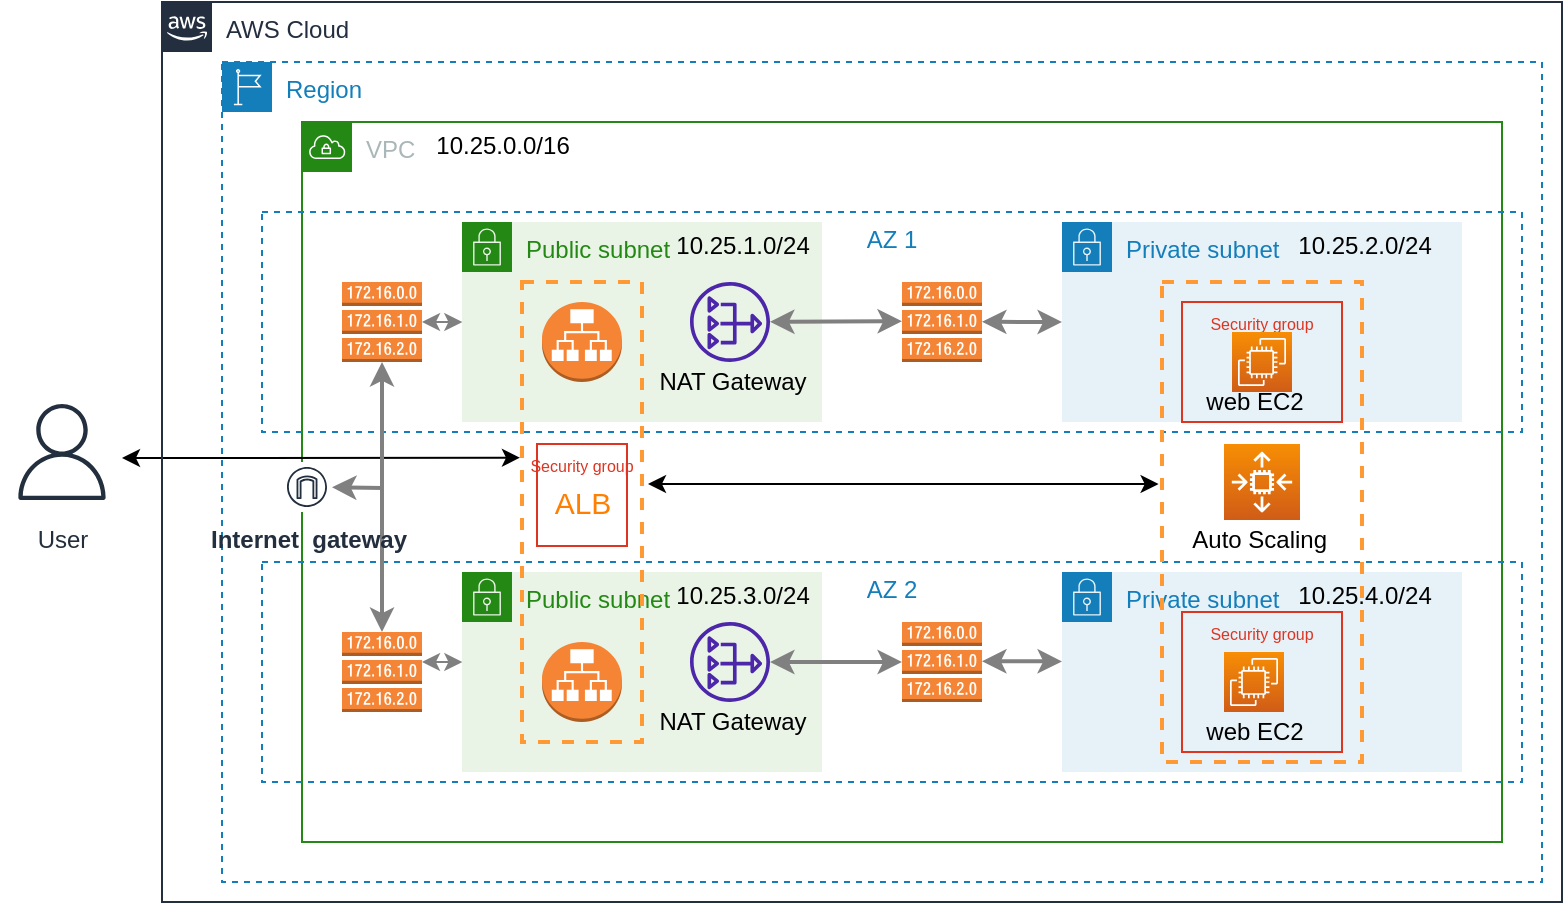 <mxfile version="17.5.0" type="github">
  <diagram id="Ht1M8jgEwFfnCIfOTk4-" name="Page-1">
    <mxGraphModel dx="998" dy="592" grid="1" gridSize="10" guides="1" tooltips="1" connect="1" arrows="1" fold="1" page="1" pageScale="1" pageWidth="827" pageHeight="1169" math="0" shadow="0">
      <root>
        <mxCell id="0" />
        <mxCell id="1" parent="0" />
        <mxCell id="lyNqc7KsThxSfF1TQBSU-2" value="Region" style="points=[[0,0],[0.25,0],[0.5,0],[0.75,0],[1,0],[1,0.25],[1,0.5],[1,0.75],[1,1],[0.75,1],[0.5,1],[0.25,1],[0,1],[0,0.75],[0,0.5],[0,0.25]];outlineConnect=0;gradientColor=none;html=1;whiteSpace=wrap;fontSize=12;fontStyle=0;container=1;pointerEvents=0;collapsible=0;recursiveResize=0;shape=mxgraph.aws4.group;grIcon=mxgraph.aws4.group_region;strokeColor=#147EBA;fillColor=none;verticalAlign=top;align=left;spacingLeft=30;fontColor=#147EBA;dashed=1;" vertex="1" parent="1">
          <mxGeometry x="140" y="100" width="660" height="410" as="geometry" />
        </mxCell>
        <mxCell id="lyNqc7KsThxSfF1TQBSU-6" value="Public subnet" style="points=[[0,0],[0.25,0],[0.5,0],[0.75,0],[1,0],[1,0.25],[1,0.5],[1,0.75],[1,1],[0.75,1],[0.5,1],[0.25,1],[0,1],[0,0.75],[0,0.5],[0,0.25]];outlineConnect=0;gradientColor=none;html=1;whiteSpace=wrap;fontSize=12;fontStyle=0;container=1;pointerEvents=0;collapsible=0;recursiveResize=0;shape=mxgraph.aws4.group;grIcon=mxgraph.aws4.group_security_group;grStroke=0;strokeColor=#248814;fillColor=#E9F3E6;verticalAlign=top;align=left;spacingLeft=30;fontColor=#248814;dashed=0;" vertex="1" parent="lyNqc7KsThxSfF1TQBSU-2">
          <mxGeometry x="120" y="80" width="180" height="100" as="geometry" />
        </mxCell>
        <mxCell id="lyNqc7KsThxSfF1TQBSU-27" value="" style="sketch=0;outlineConnect=0;fontColor=#232F3E;gradientColor=none;fillColor=#4D27AA;strokeColor=none;dashed=0;verticalLabelPosition=bottom;verticalAlign=top;align=center;html=1;fontSize=12;fontStyle=0;aspect=fixed;pointerEvents=1;shape=mxgraph.aws4.nat_gateway;" vertex="1" parent="lyNqc7KsThxSfF1TQBSU-6">
          <mxGeometry x="114" y="30" width="40" height="40" as="geometry" />
        </mxCell>
        <mxCell id="lyNqc7KsThxSfF1TQBSU-28" value="NAT Gateway" style="text;html=1;resizable=0;autosize=1;align=center;verticalAlign=middle;points=[];fillColor=none;strokeColor=none;rounded=0;" vertex="1" parent="lyNqc7KsThxSfF1TQBSU-6">
          <mxGeometry x="90" y="70" width="90" height="20" as="geometry" />
        </mxCell>
        <mxCell id="lyNqc7KsThxSfF1TQBSU-22" value="" style="outlineConnect=0;dashed=0;verticalLabelPosition=bottom;verticalAlign=top;align=center;html=1;shape=mxgraph.aws3.route_table;fillColor=#F58536;gradientColor=none;" vertex="1" parent="lyNqc7KsThxSfF1TQBSU-2">
          <mxGeometry x="340" y="280" width="40" height="40" as="geometry" />
        </mxCell>
        <mxCell id="lyNqc7KsThxSfF1TQBSU-21" value="" style="outlineConnect=0;dashed=0;verticalLabelPosition=bottom;verticalAlign=top;align=center;html=1;shape=mxgraph.aws3.route_table;fillColor=#F58536;gradientColor=none;" vertex="1" parent="lyNqc7KsThxSfF1TQBSU-2">
          <mxGeometry x="340" y="110" width="40" height="40" as="geometry" />
        </mxCell>
        <mxCell id="lyNqc7KsThxSfF1TQBSU-5" value="VPC" style="points=[[0,0],[0.25,0],[0.5,0],[0.75,0],[1,0],[1,0.25],[1,0.5],[1,0.75],[1,1],[0.75,1],[0.5,1],[0.25,1],[0,1],[0,0.75],[0,0.5],[0,0.25]];outlineConnect=0;gradientColor=none;html=1;whiteSpace=wrap;fontSize=12;fontStyle=0;container=1;pointerEvents=0;collapsible=0;recursiveResize=0;shape=mxgraph.aws4.group;grIcon=mxgraph.aws4.group_vpc;strokeColor=#248814;fillColor=none;verticalAlign=top;align=left;spacingLeft=30;fontColor=#AAB7B8;dashed=0;" vertex="1" parent="1">
          <mxGeometry x="180" y="130" width="600" height="360" as="geometry" />
        </mxCell>
        <mxCell id="lyNqc7KsThxSfF1TQBSU-3" value="AZ 1" style="fillColor=none;strokeColor=#147EBA;dashed=1;verticalAlign=top;fontStyle=0;fontColor=#147EBA;" vertex="1" parent="lyNqc7KsThxSfF1TQBSU-5">
          <mxGeometry x="-20" y="45" width="630" height="110" as="geometry" />
        </mxCell>
        <mxCell id="lyNqc7KsThxSfF1TQBSU-4" value="AZ 2" style="fillColor=none;strokeColor=#147EBA;dashed=1;verticalAlign=top;fontStyle=0;fontColor=#147EBA;" vertex="1" parent="lyNqc7KsThxSfF1TQBSU-5">
          <mxGeometry x="-20" y="220" width="630" height="110" as="geometry" />
        </mxCell>
        <mxCell id="lyNqc7KsThxSfF1TQBSU-7" value="Public subnet" style="points=[[0,0],[0.25,0],[0.5,0],[0.75,0],[1,0],[1,0.25],[1,0.5],[1,0.75],[1,1],[0.75,1],[0.5,1],[0.25,1],[0,1],[0,0.75],[0,0.5],[0,0.25]];outlineConnect=0;gradientColor=none;html=1;whiteSpace=wrap;fontSize=12;fontStyle=0;container=1;pointerEvents=0;collapsible=0;recursiveResize=0;shape=mxgraph.aws4.group;grIcon=mxgraph.aws4.group_security_group;grStroke=0;strokeColor=#248814;fillColor=#E9F3E6;verticalAlign=top;align=left;spacingLeft=30;fontColor=#248814;dashed=0;" vertex="1" parent="lyNqc7KsThxSfF1TQBSU-5">
          <mxGeometry x="80" y="225" width="180" height="100" as="geometry" />
        </mxCell>
        <mxCell id="lyNqc7KsThxSfF1TQBSU-9" value="Private subnet" style="points=[[0,0],[0.25,0],[0.5,0],[0.75,0],[1,0],[1,0.25],[1,0.5],[1,0.75],[1,1],[0.75,1],[0.5,1],[0.25,1],[0,1],[0,0.75],[0,0.5],[0,0.25]];outlineConnect=0;gradientColor=none;html=1;whiteSpace=wrap;fontSize=12;fontStyle=0;container=1;pointerEvents=0;collapsible=0;recursiveResize=0;shape=mxgraph.aws4.group;grIcon=mxgraph.aws4.group_security_group;grStroke=0;strokeColor=#147EBA;fillColor=#E6F2F8;verticalAlign=top;align=left;spacingLeft=30;fontColor=#147EBA;dashed=0;" vertex="1" parent="lyNqc7KsThxSfF1TQBSU-5">
          <mxGeometry x="380" y="225" width="200" height="100" as="geometry" />
        </mxCell>
        <mxCell id="lyNqc7KsThxSfF1TQBSU-10" value="Private subnet" style="points=[[0,0],[0.25,0],[0.5,0],[0.75,0],[1,0],[1,0.25],[1,0.5],[1,0.75],[1,1],[0.75,1],[0.5,1],[0.25,1],[0,1],[0,0.75],[0,0.5],[0,0.25]];outlineConnect=0;gradientColor=none;html=1;whiteSpace=wrap;fontSize=12;fontStyle=0;container=1;pointerEvents=0;collapsible=0;recursiveResize=0;shape=mxgraph.aws4.group;grIcon=mxgraph.aws4.group_security_group;grStroke=0;strokeColor=#147EBA;fillColor=#E6F2F8;verticalAlign=top;align=left;spacingLeft=30;fontColor=#147EBA;dashed=0;" vertex="1" parent="lyNqc7KsThxSfF1TQBSU-5">
          <mxGeometry x="380" y="50" width="200" height="100" as="geometry" />
        </mxCell>
        <mxCell id="lyNqc7KsThxSfF1TQBSU-12" value="" style="sketch=0;points=[[0,0,0],[0.25,0,0],[0.5,0,0],[0.75,0,0],[1,0,0],[0,1,0],[0.25,1,0],[0.5,1,0],[0.75,1,0],[1,1,0],[0,0.25,0],[0,0.5,0],[0,0.75,0],[1,0.25,0],[1,0.5,0],[1,0.75,0]];outlineConnect=0;fontColor=#232F3E;gradientColor=#F78E04;gradientDirection=north;fillColor=#D05C17;strokeColor=#ffffff;dashed=0;verticalLabelPosition=bottom;verticalAlign=top;align=center;html=1;fontSize=12;fontStyle=0;aspect=fixed;shape=mxgraph.aws4.resourceIcon;resIcon=mxgraph.aws4.auto_scaling2;" vertex="1" parent="lyNqc7KsThxSfF1TQBSU-5">
          <mxGeometry x="461" y="161" width="38" height="38" as="geometry" />
        </mxCell>
        <mxCell id="lyNqc7KsThxSfF1TQBSU-13" value="Auto Scaling&amp;nbsp;" style="text;html=1;resizable=0;autosize=1;align=center;verticalAlign=middle;points=[];fillColor=none;strokeColor=none;rounded=0;" vertex="1" parent="lyNqc7KsThxSfF1TQBSU-5">
          <mxGeometry x="435" y="199" width="90" height="20" as="geometry" />
        </mxCell>
        <mxCell id="lyNqc7KsThxSfF1TQBSU-20" value="NAT Gateway" style="text;html=1;resizable=0;autosize=1;align=center;verticalAlign=middle;points=[];fillColor=none;strokeColor=none;rounded=0;" vertex="1" parent="lyNqc7KsThxSfF1TQBSU-5">
          <mxGeometry x="170" y="290" width="90" height="20" as="geometry" />
        </mxCell>
        <mxCell id="lyNqc7KsThxSfF1TQBSU-25" value="" style="outlineConnect=0;dashed=0;verticalLabelPosition=bottom;verticalAlign=top;align=center;html=1;shape=mxgraph.aws3.route_table;fillColor=#F58536;gradientColor=none;" vertex="1" parent="lyNqc7KsThxSfF1TQBSU-5">
          <mxGeometry x="20" y="255" width="40" height="40" as="geometry" />
        </mxCell>
        <mxCell id="lyNqc7KsThxSfF1TQBSU-26" value="" style="outlineConnect=0;dashed=0;verticalLabelPosition=bottom;verticalAlign=top;align=center;html=1;shape=mxgraph.aws3.route_table;fillColor=#F58536;gradientColor=none;" vertex="1" parent="lyNqc7KsThxSfF1TQBSU-5">
          <mxGeometry x="20" y="80" width="40" height="40" as="geometry" />
        </mxCell>
        <mxCell id="lyNqc7KsThxSfF1TQBSU-31" value="" style="endArrow=classic;startArrow=classic;html=1;rounded=0;entryX=1;entryY=0.5;entryDx=0;entryDy=0;entryPerimeter=0;exitX=0.159;exitY=0.5;exitDx=0;exitDy=0;exitPerimeter=0;strokeColor=#808080;" edge="1" parent="lyNqc7KsThxSfF1TQBSU-5" source="lyNqc7KsThxSfF1TQBSU-3" target="lyNqc7KsThxSfF1TQBSU-26">
          <mxGeometry width="50" height="50" relative="1" as="geometry">
            <mxPoint x="30" y="190" as="sourcePoint" />
            <mxPoint x="80" y="140" as="targetPoint" />
          </mxGeometry>
        </mxCell>
        <mxCell id="lyNqc7KsThxSfF1TQBSU-32" value="" style="endArrow=classic;startArrow=classic;html=1;rounded=0;exitX=0.159;exitY=0.455;exitDx=0;exitDy=0;exitPerimeter=0;strokeColor=#808080;" edge="1" parent="lyNqc7KsThxSfF1TQBSU-5" source="lyNqc7KsThxSfF1TQBSU-4">
          <mxGeometry width="50" height="50" relative="1" as="geometry">
            <mxPoint x="90.17" y="110" as="sourcePoint" />
            <mxPoint x="60" y="270" as="targetPoint" />
            <Array as="points">
              <mxPoint x="70" y="270" />
            </Array>
          </mxGeometry>
        </mxCell>
        <mxCell id="lyNqc7KsThxSfF1TQBSU-35" value="" style="endArrow=classic;startArrow=classic;html=1;rounded=0;strokeColor=#808080;strokeWidth=2;" edge="1" parent="lyNqc7KsThxSfF1TQBSU-5">
          <mxGeometry width="50" height="50" relative="1" as="geometry">
            <mxPoint x="340" y="99.907" as="sourcePoint" />
            <mxPoint x="380" y="100" as="targetPoint" />
          </mxGeometry>
        </mxCell>
        <mxCell id="lyNqc7KsThxSfF1TQBSU-41" value="" style="outlineConnect=0;dashed=0;verticalLabelPosition=bottom;verticalAlign=top;align=center;html=1;shape=mxgraph.aws3.application_load_balancer;fillColor=#F58534;gradientColor=none;fontSize=15;fontColor=#FF8000;strokeColor=#FF9933;strokeWidth=2;" vertex="1" parent="lyNqc7KsThxSfF1TQBSU-5">
          <mxGeometry x="120" y="260" width="40" height="40" as="geometry" />
        </mxCell>
        <mxCell id="lyNqc7KsThxSfF1TQBSU-42" value="" style="fillColor=none;strokeColor=#FF9933;dashed=1;verticalAlign=top;fontStyle=1;fontColor=#FF8000;fontSize=15;strokeWidth=2;" vertex="1" parent="lyNqc7KsThxSfF1TQBSU-5">
          <mxGeometry x="110" y="80" width="60" height="230" as="geometry" />
        </mxCell>
        <mxCell id="lyNqc7KsThxSfF1TQBSU-44" value="" style="endArrow=classic;startArrow=classic;html=1;rounded=0;fontSize=15;fontColor=#FF8000;entryX=-0.017;entryY=0.421;entryDx=0;entryDy=0;entryPerimeter=0;exitX=1.05;exitY=0.439;exitDx=0;exitDy=0;exitPerimeter=0;" edge="1" parent="lyNqc7KsThxSfF1TQBSU-5" source="lyNqc7KsThxSfF1TQBSU-42" target="lyNqc7KsThxSfF1TQBSU-39">
          <mxGeometry width="50" height="50" relative="1" as="geometry">
            <mxPoint x="240" y="270" as="sourcePoint" />
            <mxPoint x="290" y="220" as="targetPoint" />
          </mxGeometry>
        </mxCell>
        <mxCell id="lyNqc7KsThxSfF1TQBSU-47" value="&lt;span style=&quot;color: rgb(0 , 0 , 0) ; font-size: 12px&quot;&gt;10.25.2.0/24&lt;/span&gt;" style="text;html=1;resizable=0;autosize=1;align=center;verticalAlign=middle;points=[];fillColor=none;strokeColor=none;rounded=0;fontSize=15;fontColor=#FF8000;" vertex="1" parent="lyNqc7KsThxSfF1TQBSU-5">
          <mxGeometry x="491" y="50" width="80" height="20" as="geometry" />
        </mxCell>
        <mxCell id="lyNqc7KsThxSfF1TQBSU-49" value="&lt;span style=&quot;color: rgb(0 , 0 , 0) ; font-size: 12px&quot;&gt;10.25.3.0/24&lt;/span&gt;" style="text;html=1;resizable=0;autosize=1;align=center;verticalAlign=middle;points=[];fillColor=none;strokeColor=none;rounded=0;fontSize=15;fontColor=#FF8000;" vertex="1" parent="lyNqc7KsThxSfF1TQBSU-5">
          <mxGeometry x="180" y="225" width="80" height="20" as="geometry" />
        </mxCell>
        <mxCell id="lyNqc7KsThxSfF1TQBSU-48" value="&lt;span style=&quot;color: rgb(0 , 0 , 0) ; font-size: 12px&quot;&gt;10.25.4.0/24&lt;/span&gt;" style="text;html=1;resizable=0;autosize=1;align=center;verticalAlign=middle;points=[];fillColor=none;strokeColor=none;rounded=0;fontSize=15;fontColor=#FF8000;" vertex="1" parent="lyNqc7KsThxSfF1TQBSU-5">
          <mxGeometry x="491" y="225" width="80" height="20" as="geometry" />
        </mxCell>
        <mxCell id="lyNqc7KsThxSfF1TQBSU-18" value="" style="sketch=0;outlineConnect=0;fontColor=#232F3E;gradientColor=none;fillColor=#4D27AA;strokeColor=none;dashed=0;verticalLabelPosition=bottom;verticalAlign=top;align=center;html=1;fontSize=12;fontStyle=0;aspect=fixed;pointerEvents=1;shape=mxgraph.aws4.nat_gateway;" vertex="1" parent="lyNqc7KsThxSfF1TQBSU-5">
          <mxGeometry x="194" y="250" width="40" height="40" as="geometry" />
        </mxCell>
        <mxCell id="lyNqc7KsThxSfF1TQBSU-34" value="" style="endArrow=classic;startArrow=classic;html=1;rounded=0;entryX=0;entryY=0.5;entryDx=0;entryDy=0;entryPerimeter=0;strokeColor=#808080;strokeWidth=2;" edge="1" parent="lyNqc7KsThxSfF1TQBSU-5" source="lyNqc7KsThxSfF1TQBSU-27">
          <mxGeometry width="50" height="50" relative="1" as="geometry">
            <mxPoint x="270" y="110" as="sourcePoint" />
            <mxPoint x="300" y="99.6" as="targetPoint" />
          </mxGeometry>
        </mxCell>
        <mxCell id="lyNqc7KsThxSfF1TQBSU-56" value="web EC2" style="text;html=1;resizable=0;autosize=1;align=center;verticalAlign=middle;points=[];fillColor=none;strokeColor=none;rounded=0;fontSize=12;fontColor=#000000;" vertex="1" parent="lyNqc7KsThxSfF1TQBSU-5">
          <mxGeometry x="446" y="295" width="60" height="20" as="geometry" />
        </mxCell>
        <mxCell id="lyNqc7KsThxSfF1TQBSU-58" value="Security group" style="fillColor=none;strokeColor=#DD3522;verticalAlign=top;fontStyle=0;fontColor=#DD3522;fontSize=8;" vertex="1" parent="lyNqc7KsThxSfF1TQBSU-5">
          <mxGeometry x="440" y="245" width="80" height="70" as="geometry" />
        </mxCell>
        <mxCell id="lyNqc7KsThxSfF1TQBSU-60" value="Security group" style="fillColor=none;strokeColor=#DD3522;verticalAlign=top;fontStyle=0;fontColor=#DD3522;fontSize=8;" vertex="1" parent="lyNqc7KsThxSfF1TQBSU-5">
          <mxGeometry x="117.5" y="161" width="45" height="51" as="geometry" />
        </mxCell>
        <mxCell id="lyNqc7KsThxSfF1TQBSU-55" value="web EC2" style="text;html=1;resizable=0;autosize=1;align=center;verticalAlign=middle;points=[];fillColor=none;strokeColor=none;rounded=0;fontSize=12;fontColor=#000000;" vertex="1" parent="lyNqc7KsThxSfF1TQBSU-5">
          <mxGeometry x="446" y="130" width="60" height="20" as="geometry" />
        </mxCell>
        <mxCell id="lyNqc7KsThxSfF1TQBSU-57" value="Security group" style="fillColor=none;strokeColor=#DD3522;verticalAlign=top;fontStyle=0;fontColor=#DD3522;fontSize=8;" vertex="1" parent="lyNqc7KsThxSfF1TQBSU-5">
          <mxGeometry x="440" y="90" width="80" height="60" as="geometry" />
        </mxCell>
        <mxCell id="lyNqc7KsThxSfF1TQBSU-37" value="" style="sketch=0;points=[[0,0,0],[0.25,0,0],[0.5,0,0],[0.75,0,0],[1,0,0],[0,1,0],[0.25,1,0],[0.5,1,0],[0.75,1,0],[1,1,0],[0,0.25,0],[0,0.5,0],[0,0.75,0],[1,0.25,0],[1,0.5,0],[1,0.75,0]];outlineConnect=0;fontColor=#232F3E;gradientColor=#F78E04;gradientDirection=north;fillColor=#D05C17;strokeColor=#ffffff;dashed=0;verticalLabelPosition=bottom;verticalAlign=top;align=center;html=1;fontSize=12;fontStyle=0;aspect=fixed;shape=mxgraph.aws4.resourceIcon;resIcon=mxgraph.aws4.ec2;" vertex="1" parent="lyNqc7KsThxSfF1TQBSU-5">
          <mxGeometry x="465" y="105" width="30" height="30" as="geometry" />
        </mxCell>
        <mxCell id="lyNqc7KsThxSfF1TQBSU-39" value="" style="fillColor=none;strokeColor=#FF9933;dashed=1;verticalAlign=top;fontStyle=1;fontColor=#FF8000;fontSize=15;strokeWidth=2;" vertex="1" parent="lyNqc7KsThxSfF1TQBSU-5">
          <mxGeometry x="430" y="80" width="100" height="240" as="geometry" />
        </mxCell>
        <mxCell id="lyNqc7KsThxSfF1TQBSU-33" value="" style="endArrow=classic;startArrow=classic;html=1;rounded=0;entryX=0;entryY=0.5;entryDx=0;entryDy=0;entryPerimeter=0;strokeColor=#808080;strokeWidth=2;" edge="1" parent="1" source="lyNqc7KsThxSfF1TQBSU-18" target="lyNqc7KsThxSfF1TQBSU-22">
          <mxGeometry width="50" height="50" relative="1" as="geometry">
            <mxPoint x="290" y="400" as="sourcePoint" />
            <mxPoint x="340" y="350" as="targetPoint" />
          </mxGeometry>
        </mxCell>
        <mxCell id="lyNqc7KsThxSfF1TQBSU-50" value="User" style="sketch=0;outlineConnect=0;fontColor=#232F3E;gradientColor=none;strokeColor=#232F3E;fillColor=#ffffff;dashed=0;verticalLabelPosition=bottom;verticalAlign=top;align=center;html=1;fontSize=12;fontStyle=0;aspect=fixed;shape=mxgraph.aws4.resourceIcon;resIcon=mxgraph.aws4.user;" vertex="1" parent="1">
          <mxGeometry x="30" y="265" width="60" height="60" as="geometry" />
        </mxCell>
        <mxCell id="lyNqc7KsThxSfF1TQBSU-51" value="" style="endArrow=classic;startArrow=classic;html=1;rounded=0;fontSize=12;fontColor=#000000;entryX=-0.017;entryY=0.382;entryDx=0;entryDy=0;entryPerimeter=0;" edge="1" parent="1" target="lyNqc7KsThxSfF1TQBSU-42">
          <mxGeometry width="50" height="50" relative="1" as="geometry">
            <mxPoint x="90" y="298" as="sourcePoint" />
            <mxPoint x="260" y="350" as="targetPoint" />
          </mxGeometry>
        </mxCell>
        <mxCell id="lyNqc7KsThxSfF1TQBSU-53" value="" style="endArrow=classic;startArrow=classic;html=1;rounded=0;fontSize=12;fontColor=#000000;strokeColor=#808080;strokeWidth=2;" edge="1" parent="1" source="lyNqc7KsThxSfF1TQBSU-24" target="lyNqc7KsThxSfF1TQBSU-26">
          <mxGeometry width="50" height="50" relative="1" as="geometry">
            <mxPoint x="220" y="350" as="sourcePoint" />
            <mxPoint x="270" y="300" as="targetPoint" />
            <Array as="points">
              <mxPoint x="220" y="313" />
            </Array>
          </mxGeometry>
        </mxCell>
        <mxCell id="lyNqc7KsThxSfF1TQBSU-54" value="" style="endArrow=classic;html=1;rounded=0;fontSize=12;fontColor=#000000;strokeColor=#808080;strokeWidth=2;" edge="1" parent="1" target="lyNqc7KsThxSfF1TQBSU-25">
          <mxGeometry width="50" height="50" relative="1" as="geometry">
            <mxPoint x="220" y="310" as="sourcePoint" />
            <mxPoint x="270" y="300" as="targetPoint" />
          </mxGeometry>
        </mxCell>
        <mxCell id="lyNqc7KsThxSfF1TQBSU-1" value="AWS Cloud" style="points=[[0,0],[0.25,0],[0.5,0],[0.75,0],[1,0],[1,0.25],[1,0.5],[1,0.75],[1,1],[0.75,1],[0.5,1],[0.25,1],[0,1],[0,0.75],[0,0.5],[0,0.25]];outlineConnect=0;gradientColor=none;html=1;whiteSpace=wrap;fontSize=12;fontStyle=0;container=1;pointerEvents=0;collapsible=0;recursiveResize=0;shape=mxgraph.aws4.group;grIcon=mxgraph.aws4.group_aws_cloud_alt;strokeColor=#232F3E;fillColor=none;verticalAlign=top;align=left;spacingLeft=30;fontColor=#232F3E;dashed=0;" vertex="1" parent="1">
          <mxGeometry x="110" y="70" width="700" height="450" as="geometry" />
        </mxCell>
        <mxCell id="lyNqc7KsThxSfF1TQBSU-36" value="" style="endArrow=classic;startArrow=classic;html=1;rounded=0;strokeColor=#808080;strokeWidth=2;" edge="1" parent="lyNqc7KsThxSfF1TQBSU-1">
          <mxGeometry width="50" height="50" relative="1" as="geometry">
            <mxPoint x="410" y="329.597" as="sourcePoint" />
            <mxPoint x="450" y="329.69" as="targetPoint" />
          </mxGeometry>
        </mxCell>
        <mxCell id="lyNqc7KsThxSfF1TQBSU-38" value="" style="sketch=0;points=[[0,0,0],[0.25,0,0],[0.5,0,0],[0.75,0,0],[1,0,0],[0,1,0],[0.25,1,0],[0.5,1,0],[0.75,1,0],[1,1,0],[0,0.25,0],[0,0.5,0],[0,0.75,0],[1,0.25,0],[1,0.5,0],[1,0.75,0]];outlineConnect=0;fontColor=#232F3E;gradientColor=#F78E04;gradientDirection=north;fillColor=#D05C17;strokeColor=#ffffff;dashed=0;verticalLabelPosition=bottom;verticalAlign=top;align=center;html=1;fontSize=12;fontStyle=0;aspect=fixed;shape=mxgraph.aws4.resourceIcon;resIcon=mxgraph.aws4.ec2;" vertex="1" parent="lyNqc7KsThxSfF1TQBSU-1">
          <mxGeometry x="531" y="325" width="30" height="30" as="geometry" />
        </mxCell>
        <mxCell id="lyNqc7KsThxSfF1TQBSU-40" value="" style="outlineConnect=0;dashed=0;verticalLabelPosition=bottom;verticalAlign=top;align=center;html=1;shape=mxgraph.aws3.application_load_balancer;fillColor=#F58534;gradientColor=none;fontSize=15;fontColor=#FF8000;strokeColor=#FF9933;strokeWidth=2;" vertex="1" parent="lyNqc7KsThxSfF1TQBSU-1">
          <mxGeometry x="190" y="150" width="40" height="40" as="geometry" />
        </mxCell>
        <mxCell id="lyNqc7KsThxSfF1TQBSU-43" value="ALB" style="text;html=1;resizable=0;autosize=1;align=center;verticalAlign=middle;points=[];fillColor=none;strokeColor=none;rounded=0;fontSize=15;fontColor=#FF8000;" vertex="1" parent="lyNqc7KsThxSfF1TQBSU-1">
          <mxGeometry x="190" y="240" width="40" height="20" as="geometry" />
        </mxCell>
        <mxCell id="lyNqc7KsThxSfF1TQBSU-45" value="&lt;span style=&quot;color: rgb(0 , 0 , 0) ; font-size: 12px&quot;&gt;10.25.0.0/16&lt;/span&gt;" style="text;html=1;resizable=0;autosize=1;align=center;verticalAlign=middle;points=[];fillColor=none;strokeColor=none;rounded=0;fontSize=15;fontColor=#FF8000;" vertex="1" parent="lyNqc7KsThxSfF1TQBSU-1">
          <mxGeometry x="130" y="60" width="80" height="20" as="geometry" />
        </mxCell>
        <mxCell id="lyNqc7KsThxSfF1TQBSU-46" value="&lt;span style=&quot;color: rgb(0 , 0 , 0) ; font-size: 12px&quot;&gt;10.25.1.0/24&lt;/span&gt;" style="text;html=1;resizable=0;autosize=1;align=center;verticalAlign=middle;points=[];fillColor=none;strokeColor=none;rounded=0;fontSize=15;fontColor=#FF8000;" vertex="1" parent="lyNqc7KsThxSfF1TQBSU-1">
          <mxGeometry x="250" y="110" width="80" height="20" as="geometry" />
        </mxCell>
        <mxCell id="lyNqc7KsThxSfF1TQBSU-24" value="&lt;b&gt;Internet&amp;nbsp; gateway&lt;/b&gt;" style="sketch=0;outlineConnect=0;fontColor=#232F3E;gradientColor=none;strokeColor=#232F3E;fillColor=#ffffff;dashed=0;verticalLabelPosition=bottom;verticalAlign=top;align=center;html=1;fontSize=12;fontStyle=0;aspect=fixed;shape=mxgraph.aws4.resourceIcon;resIcon=mxgraph.aws4.internet_gateway;" vertex="1" parent="lyNqc7KsThxSfF1TQBSU-1">
          <mxGeometry x="60" y="230" width="25" height="25" as="geometry" />
        </mxCell>
      </root>
    </mxGraphModel>
  </diagram>
</mxfile>
